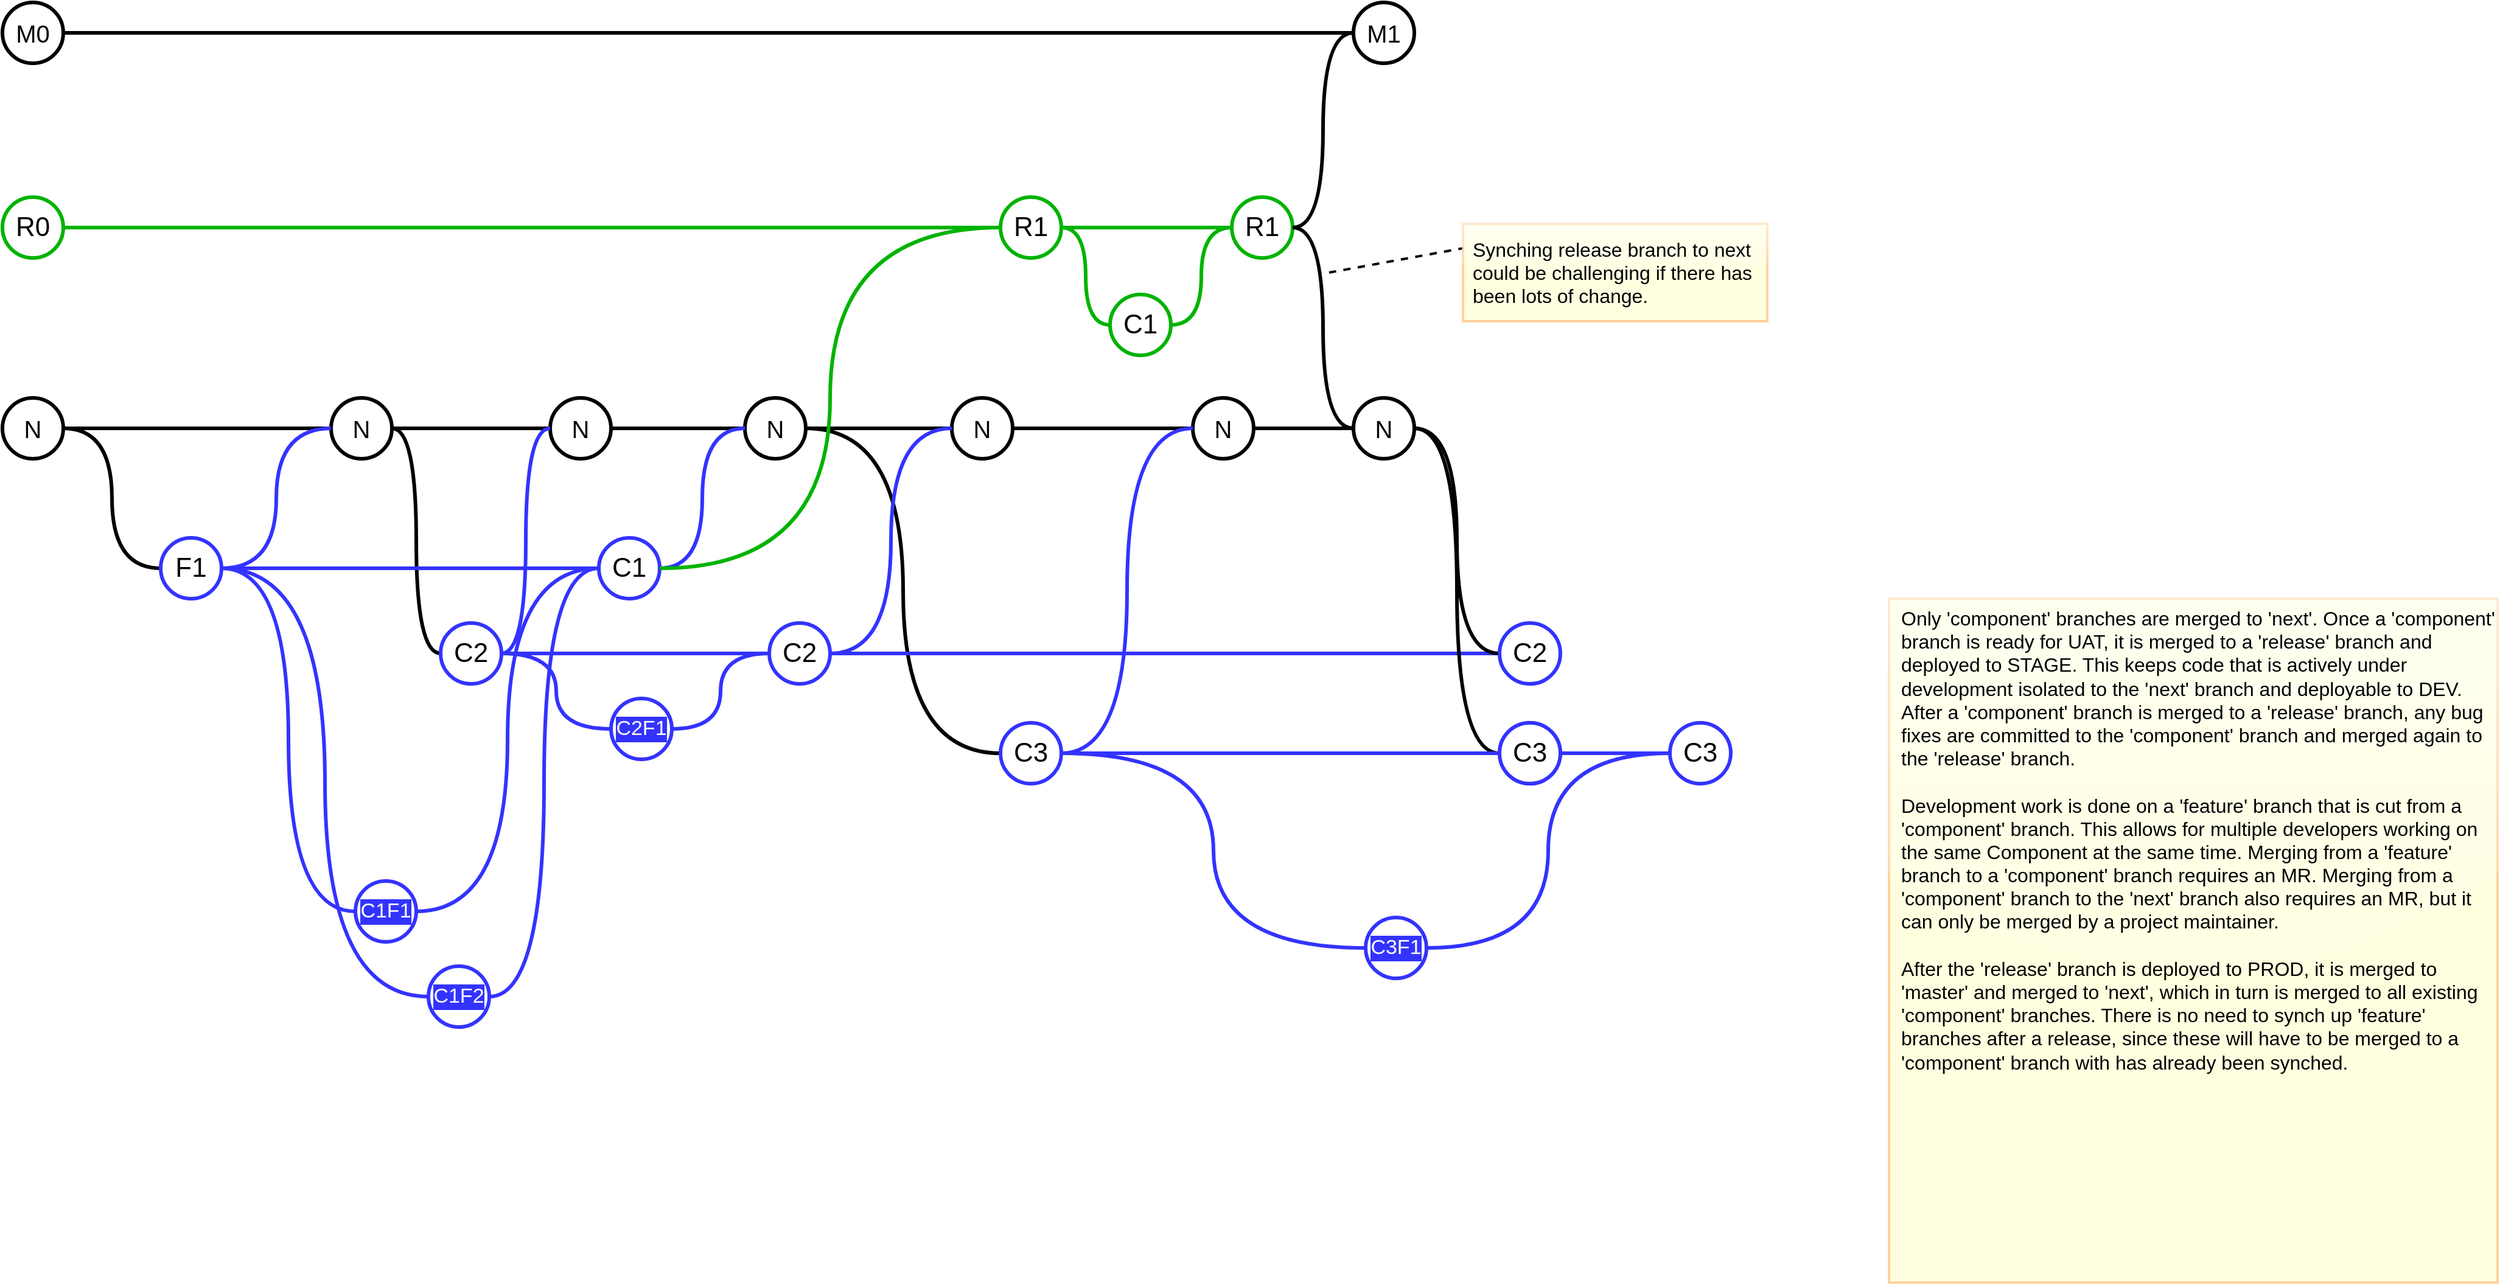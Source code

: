 <mxfile version="16.2.7" type="device" pages="2"><diagram id="9ElCD9hNNkPGH1HYoIcE" name="develop"><mxGraphModel dx="2001" dy="835" grid="1" gridSize="10" guides="1" tooltips="1" connect="1" arrows="1" fold="1" page="1" pageScale="1" pageWidth="2336" pageHeight="1654" math="0" shadow="0"><root><mxCell id="0"/><mxCell id="1" parent="0"/><mxCell id="XguwwJfJBLqkqyglORPN-55" style="edgeStyle=orthogonalEdgeStyle;curved=1;rounded=0;orthogonalLoop=1;jettySize=auto;html=1;entryX=0;entryY=0.5;entryDx=0;entryDy=0;fontSize=20;endArrow=none;endFill=0;strokeColor=#000000;strokeWidth=3;" parent="1" source="XguwwJfJBLqkqyglORPN-10" target="XguwwJfJBLqkqyglORPN-14" edge="1"><mxGeometry relative="1" as="geometry"/></mxCell><mxCell id="XguwwJfJBLqkqyglORPN-10" value="N" style="ellipse;whiteSpace=wrap;html=1;aspect=fixed;fontSize=20;strokeWidth=3;" parent="1" vertex="1"><mxGeometry x="140" y="843" width="50" height="50" as="geometry"/></mxCell><mxCell id="XguwwJfJBLqkqyglORPN-56" style="edgeStyle=orthogonalEdgeStyle;curved=1;rounded=0;orthogonalLoop=1;jettySize=auto;html=1;entryX=0;entryY=0.5;entryDx=0;entryDy=0;fontSize=20;endArrow=none;endFill=0;strokeColor=#000000;strokeWidth=3;" parent="1" source="XguwwJfJBLqkqyglORPN-11" target="XguwwJfJBLqkqyglORPN-22" edge="1"><mxGeometry relative="1" as="geometry"/></mxCell><mxCell id="XguwwJfJBLqkqyglORPN-58" style="edgeStyle=orthogonalEdgeStyle;curved=1;rounded=0;orthogonalLoop=1;jettySize=auto;html=1;entryX=0;entryY=0.5;entryDx=0;entryDy=0;fontSize=20;endArrow=none;endFill=0;strokeColor=#000000;strokeWidth=3;" parent="1" source="XguwwJfJBLqkqyglORPN-11" target="XguwwJfJBLqkqyglORPN-23" edge="1"><mxGeometry relative="1" as="geometry"/></mxCell><mxCell id="XguwwJfJBLqkqyglORPN-11" value="N" style="ellipse;whiteSpace=wrap;html=1;aspect=fixed;fontSize=20;strokeWidth=3;" parent="1" vertex="1"><mxGeometry x="410" y="843" width="50" height="50" as="geometry"/></mxCell><mxCell id="XguwwJfJBLqkqyglORPN-12" style="edgeStyle=orthogonalEdgeStyle;curved=1;rounded=0;orthogonalLoop=1;jettySize=auto;html=1;exitX=1;exitY=0.5;exitDx=0;exitDy=0;entryX=0;entryY=0.5;entryDx=0;entryDy=0;fontSize=38;endArrow=none;endFill=0;strokeWidth=3;" parent="1" source="XguwwJfJBLqkqyglORPN-10" target="XguwwJfJBLqkqyglORPN-11" edge="1"><mxGeometry x="140" y="518" as="geometry"/></mxCell><mxCell id="XguwwJfJBLqkqyglORPN-15" style="edgeStyle=orthogonalEdgeStyle;curved=1;rounded=0;orthogonalLoop=1;jettySize=auto;html=1;entryX=0;entryY=0.5;entryDx=0;entryDy=0;fontSize=24;endArrow=none;endFill=0;strokeWidth=3;strokeColor=#3333FF;" parent="1" source="XguwwJfJBLqkqyglORPN-14" target="XguwwJfJBLqkqyglORPN-11" edge="1"><mxGeometry x="140" y="518" as="geometry"/></mxCell><mxCell id="XguwwJfJBLqkqyglORPN-57" style="edgeStyle=orthogonalEdgeStyle;curved=1;rounded=0;orthogonalLoop=1;jettySize=auto;html=1;entryX=0;entryY=0.5;entryDx=0;entryDy=0;fontSize=20;endArrow=none;endFill=0;strokeColor=#3333FF;strokeWidth=3;" parent="1" source="XguwwJfJBLqkqyglORPN-14" target="XguwwJfJBLqkqyglORPN-26" edge="1"><mxGeometry relative="1" as="geometry"/></mxCell><mxCell id="XguwwJfJBLqkqyglORPN-85" style="edgeStyle=orthogonalEdgeStyle;curved=1;rounded=0;orthogonalLoop=1;jettySize=auto;html=1;entryX=0;entryY=0.5;entryDx=0;entryDy=0;fontFamily=Helvetica;fontSize=17;fontColor=#FFFFFF;endArrow=none;endFill=0;strokeColor=#3333FF;strokeWidth=3;" parent="1" source="XguwwJfJBLqkqyglORPN-14" target="XguwwJfJBLqkqyglORPN-83" edge="1"><mxGeometry relative="1" as="geometry"/></mxCell><mxCell id="XguwwJfJBLqkqyglORPN-86" style="edgeStyle=orthogonalEdgeStyle;curved=1;rounded=0;orthogonalLoop=1;jettySize=auto;html=1;entryX=0;entryY=0.5;entryDx=0;entryDy=0;fontFamily=Helvetica;fontSize=17;fontColor=#FFFFFF;endArrow=none;endFill=0;strokeColor=#3333FF;strokeWidth=3;" parent="1" source="XguwwJfJBLqkqyglORPN-14" target="XguwwJfJBLqkqyglORPN-82" edge="1"><mxGeometry relative="1" as="geometry"/></mxCell><mxCell id="XguwwJfJBLqkqyglORPN-14" value="F1" style="ellipse;whiteSpace=wrap;html=1;aspect=fixed;fontSize=22;strokeWidth=3;strokeColor=#3333FF;" parent="1" vertex="1"><mxGeometry x="270" y="958" width="50" height="50" as="geometry"/></mxCell><mxCell id="XguwwJfJBLqkqyglORPN-21" value="R0" style="ellipse;whiteSpace=wrap;html=1;aspect=fixed;fontSize=22;strokeWidth=3;strokeColor=#00B300;" parent="1" vertex="1"><mxGeometry x="140" y="678" width="50" height="50" as="geometry"/></mxCell><mxCell id="XguwwJfJBLqkqyglORPN-59" style="edgeStyle=orthogonalEdgeStyle;curved=1;rounded=0;orthogonalLoop=1;jettySize=auto;html=1;entryX=0;entryY=0.5;entryDx=0;entryDy=0;fontSize=20;endArrow=none;endFill=0;strokeColor=#3333FF;strokeWidth=3;" parent="1" source="XguwwJfJBLqkqyglORPN-22" target="XguwwJfJBLqkqyglORPN-51" edge="1"><mxGeometry relative="1" as="geometry"/></mxCell><mxCell id="XguwwJfJBLqkqyglORPN-95" style="edgeStyle=orthogonalEdgeStyle;curved=1;rounded=0;orthogonalLoop=1;jettySize=auto;html=1;entryX=0;entryY=0.5;entryDx=0;entryDy=0;fontFamily=Helvetica;fontSize=17;fontColor=#FFFFFF;endArrow=none;endFill=0;strokeColor=#3333FF;strokeWidth=3;" parent="1" source="XguwwJfJBLqkqyglORPN-22" target="XguwwJfJBLqkqyglORPN-94" edge="1"><mxGeometry relative="1" as="geometry"/></mxCell><mxCell id="XguwwJfJBLqkqyglORPN-22" value="C2" style="ellipse;whiteSpace=wrap;html=1;aspect=fixed;fontSize=22;strokeWidth=3;strokeColor=#3333FF;" parent="1" vertex="1"><mxGeometry x="500" y="1028" width="50" height="50" as="geometry"/></mxCell><mxCell id="XguwwJfJBLqkqyglORPN-23" value="N" style="ellipse;whiteSpace=wrap;html=1;aspect=fixed;fontSize=20;strokeWidth=3;" parent="1" vertex="1"><mxGeometry x="590" y="843" width="50" height="50" as="geometry"/></mxCell><mxCell id="XguwwJfJBLqkqyglORPN-24" style="edgeStyle=orthogonalEdgeStyle;curved=1;rounded=0;orthogonalLoop=1;jettySize=auto;html=1;fontSize=20;endArrow=none;endFill=0;strokeWidth=3;entryX=0;entryY=0.5;entryDx=0;entryDy=0;strokeColor=#3333FF;" parent="1" source="XguwwJfJBLqkqyglORPN-22" target="XguwwJfJBLqkqyglORPN-23" edge="1"><mxGeometry x="140" y="518" as="geometry"/></mxCell><mxCell id="XguwwJfJBLqkqyglORPN-26" value="C1" style="ellipse;whiteSpace=wrap;html=1;aspect=fixed;fontSize=22;strokeWidth=3;strokeColor=#3333FF;" parent="1" vertex="1"><mxGeometry x="630" y="958" width="50" height="50" as="geometry"/></mxCell><mxCell id="XguwwJfJBLqkqyglORPN-60" style="edgeStyle=orthogonalEdgeStyle;curved=1;rounded=0;orthogonalLoop=1;jettySize=auto;html=1;entryX=0;entryY=0.5;entryDx=0;entryDy=0;fontSize=20;endArrow=none;endFill=0;strokeColor=#000000;strokeWidth=3;" parent="1" source="XguwwJfJBLqkqyglORPN-27" target="XguwwJfJBLqkqyglORPN-49" edge="1"><mxGeometry relative="1" as="geometry"/></mxCell><mxCell id="XguwwJfJBLqkqyglORPN-66" style="edgeStyle=orthogonalEdgeStyle;curved=1;rounded=0;orthogonalLoop=1;jettySize=auto;html=1;entryX=0;entryY=0.5;entryDx=0;entryDy=0;fontSize=20;endArrow=none;endFill=0;strokeColor=#000000;strokeWidth=3;" parent="1" source="XguwwJfJBLqkqyglORPN-27" target="XguwwJfJBLqkqyglORPN-65" edge="1"><mxGeometry relative="1" as="geometry"/></mxCell><mxCell id="XguwwJfJBLqkqyglORPN-27" value="N" style="ellipse;whiteSpace=wrap;html=1;aspect=fixed;fontSize=20;strokeWidth=3;" parent="1" vertex="1"><mxGeometry x="750" y="843" width="50" height="50" as="geometry"/></mxCell><mxCell id="XguwwJfJBLqkqyglORPN-29" style="edgeStyle=orthogonalEdgeStyle;curved=1;rounded=0;orthogonalLoop=1;jettySize=auto;html=1;entryX=0;entryY=0.5;entryDx=0;entryDy=0;fontSize=20;endArrow=none;endFill=0;strokeWidth=3;" parent="1" source="XguwwJfJBLqkqyglORPN-23" target="XguwwJfJBLqkqyglORPN-27" edge="1"><mxGeometry x="140" y="518" as="geometry"/></mxCell><mxCell id="XguwwJfJBLqkqyglORPN-28" style="edgeStyle=orthogonalEdgeStyle;curved=1;rounded=0;orthogonalLoop=1;jettySize=auto;html=1;entryX=0;entryY=0.5;entryDx=0;entryDy=0;fontSize=20;endArrow=none;endFill=0;strokeWidth=3;strokeColor=#3333FF;" parent="1" source="XguwwJfJBLqkqyglORPN-26" target="XguwwJfJBLqkqyglORPN-27" edge="1"><mxGeometry x="140" y="518" as="geometry"/></mxCell><mxCell id="XguwwJfJBLqkqyglORPN-30" value="R1" style="ellipse;whiteSpace=wrap;html=1;aspect=fixed;fontSize=22;strokeWidth=3;strokeColor=#00B300;" parent="1" vertex="1"><mxGeometry x="960" y="678" width="50" height="50" as="geometry"/></mxCell><mxCell id="XguwwJfJBLqkqyglORPN-37" style="edgeStyle=orthogonalEdgeStyle;curved=1;rounded=0;orthogonalLoop=1;jettySize=auto;html=1;entryX=0;entryY=0.5;entryDx=0;entryDy=0;fontSize=22;endArrow=none;endFill=0;strokeColor=#00B300;strokeWidth=3;" parent="1" source="XguwwJfJBLqkqyglORPN-21" target="XguwwJfJBLqkqyglORPN-30" edge="1"><mxGeometry x="140" y="518" as="geometry"/></mxCell><mxCell id="XguwwJfJBLqkqyglORPN-32" style="edgeStyle=orthogonalEdgeStyle;curved=1;rounded=0;orthogonalLoop=1;jettySize=auto;html=1;entryX=0;entryY=0.5;entryDx=0;entryDy=0;fontSize=22;endArrow=none;endFill=0;strokeWidth=3;strokeColor=#00B300;" parent="1" source="XguwwJfJBLqkqyglORPN-26" target="XguwwJfJBLqkqyglORPN-30" edge="1"><mxGeometry x="140" y="518" as="geometry"/></mxCell><mxCell id="XguwwJfJBLqkqyglORPN-39" value="C1" style="ellipse;whiteSpace=wrap;html=1;aspect=fixed;fontSize=22;strokeWidth=3;strokeColor=#00B300;" parent="1" vertex="1"><mxGeometry x="1050" y="758" width="50" height="50" as="geometry"/></mxCell><mxCell id="XguwwJfJBLqkqyglORPN-43" style="edgeStyle=orthogonalEdgeStyle;curved=1;rounded=0;orthogonalLoop=1;jettySize=auto;html=1;entryX=0;entryY=0.5;entryDx=0;entryDy=0;fontSize=20;endArrow=none;endFill=0;strokeColor=#00B300;strokeWidth=3;" parent="1" source="XguwwJfJBLqkqyglORPN-30" target="XguwwJfJBLqkqyglORPN-39" edge="1"><mxGeometry x="140" y="518" as="geometry"/></mxCell><mxCell id="XguwwJfJBLqkqyglORPN-63" style="edgeStyle=orthogonalEdgeStyle;curved=1;rounded=0;orthogonalLoop=1;jettySize=auto;html=1;entryX=0;entryY=0.5;entryDx=0;entryDy=0;fontSize=20;endArrow=none;endFill=0;strokeColor=#000000;strokeWidth=3;" parent="1" source="XguwwJfJBLqkqyglORPN-40" target="XguwwJfJBLqkqyglORPN-61" edge="1"><mxGeometry relative="1" as="geometry"/></mxCell><mxCell id="XguwwJfJBLqkqyglORPN-40" value="R1" style="ellipse;whiteSpace=wrap;html=1;aspect=fixed;fontSize=22;strokeWidth=3;strokeColor=#00B300;" parent="1" vertex="1"><mxGeometry x="1150" y="678" width="50" height="50" as="geometry"/></mxCell><mxCell id="XguwwJfJBLqkqyglORPN-41" style="edgeStyle=orthogonalEdgeStyle;curved=1;rounded=0;orthogonalLoop=1;jettySize=auto;html=1;entryX=0;entryY=0.5;entryDx=0;entryDy=0;fontSize=20;endArrow=none;endFill=0;strokeColor=#00B300;strokeWidth=3;" parent="1" source="XguwwJfJBLqkqyglORPN-30" target="XguwwJfJBLqkqyglORPN-40" edge="1"><mxGeometry x="140" y="518" as="geometry"/></mxCell><mxCell id="XguwwJfJBLqkqyglORPN-42" style="edgeStyle=orthogonalEdgeStyle;curved=1;rounded=0;orthogonalLoop=1;jettySize=auto;html=1;fontSize=20;endArrow=none;endFill=0;strokeColor=#00B300;strokeWidth=3;entryX=0;entryY=0.5;entryDx=0;entryDy=0;" parent="1" source="XguwwJfJBLqkqyglORPN-39" target="XguwwJfJBLqkqyglORPN-40" edge="1"><mxGeometry x="140" y="518" as="geometry"><mxPoint x="1120" y="698" as="targetPoint"/></mxGeometry></mxCell><mxCell id="XguwwJfJBLqkqyglORPN-44" value="M1" style="ellipse;whiteSpace=wrap;html=1;aspect=fixed;fontSize=20;strokeWidth=3;" parent="1" vertex="1"><mxGeometry x="1250" y="518" width="50" height="50" as="geometry"/></mxCell><mxCell id="XguwwJfJBLqkqyglORPN-46" style="edgeStyle=orthogonalEdgeStyle;curved=1;rounded=0;orthogonalLoop=1;jettySize=auto;html=1;entryX=0;entryY=0.5;entryDx=0;entryDy=0;fontSize=20;endArrow=none;endFill=0;strokeColor=#000000;strokeWidth=3;" parent="1" source="XguwwJfJBLqkqyglORPN-40" target="XguwwJfJBLqkqyglORPN-44" edge="1"><mxGeometry x="140" y="518" as="geometry"/></mxCell><mxCell id="XguwwJfJBLqkqyglORPN-75" style="edgeStyle=orthogonalEdgeStyle;curved=1;rounded=0;orthogonalLoop=1;jettySize=auto;html=1;entryX=0;entryY=0.5;entryDx=0;entryDy=0;fontSize=20;endArrow=none;endFill=0;strokeColor=#000000;strokeWidth=3;" parent="1" source="XguwwJfJBLqkqyglORPN-45" target="XguwwJfJBLqkqyglORPN-44" edge="1"><mxGeometry relative="1" as="geometry"/></mxCell><mxCell id="XguwwJfJBLqkqyglORPN-45" value="M0" style="ellipse;whiteSpace=wrap;html=1;aspect=fixed;fontSize=20;strokeWidth=3;" parent="1" vertex="1"><mxGeometry x="140" y="518" width="50" height="50" as="geometry"/></mxCell><mxCell id="XguwwJfJBLqkqyglORPN-72" style="edgeStyle=orthogonalEdgeStyle;curved=1;rounded=0;orthogonalLoop=1;jettySize=auto;html=1;fontSize=20;endArrow=none;endFill=0;strokeColor=#000000;strokeWidth=3;" parent="1" source="XguwwJfJBLqkqyglORPN-49" target="XguwwJfJBLqkqyglORPN-64" edge="1"><mxGeometry relative="1" as="geometry"/></mxCell><mxCell id="XguwwJfJBLqkqyglORPN-49" value="N" style="ellipse;whiteSpace=wrap;html=1;aspect=fixed;fontSize=20;strokeWidth=3;" parent="1" vertex="1"><mxGeometry x="920" y="843" width="50" height="50" as="geometry"/></mxCell><mxCell id="XguwwJfJBLqkqyglORPN-54" style="edgeStyle=orthogonalEdgeStyle;curved=1;rounded=0;orthogonalLoop=1;jettySize=auto;html=1;entryX=0;entryY=0.5;entryDx=0;entryDy=0;fontSize=20;endArrow=none;endFill=0;strokeColor=#3333FF;strokeWidth=3;" parent="1" source="XguwwJfJBLqkqyglORPN-51" target="XguwwJfJBLqkqyglORPN-49" edge="1"><mxGeometry relative="1" as="geometry"/></mxCell><mxCell id="XguwwJfJBLqkqyglORPN-97" style="edgeStyle=orthogonalEdgeStyle;curved=1;rounded=0;orthogonalLoop=1;jettySize=auto;html=1;fontFamily=Helvetica;fontSize=17;fontColor=#FFFFFF;endArrow=none;endFill=0;strokeColor=#3333FF;strokeWidth=3;" parent="1" source="XguwwJfJBLqkqyglORPN-51" target="XguwwJfJBLqkqyglORPN-73" edge="1"><mxGeometry relative="1" as="geometry"/></mxCell><mxCell id="XguwwJfJBLqkqyglORPN-51" value="C2" style="ellipse;whiteSpace=wrap;html=1;aspect=fixed;fontSize=22;strokeWidth=3;strokeColor=#3333FF;" parent="1" vertex="1"><mxGeometry x="770" y="1028" width="50" height="50" as="geometry"/></mxCell><mxCell id="XguwwJfJBLqkqyglORPN-74" style="edgeStyle=orthogonalEdgeStyle;curved=1;rounded=0;orthogonalLoop=1;jettySize=auto;html=1;entryX=0;entryY=0.5;entryDx=0;entryDy=0;fontSize=20;endArrow=none;endFill=0;strokeColor=#000000;strokeWidth=3;" parent="1" source="XguwwJfJBLqkqyglORPN-61" target="XguwwJfJBLqkqyglORPN-73" edge="1"><mxGeometry relative="1" as="geometry"/></mxCell><mxCell id="XguwwJfJBLqkqyglORPN-93" style="edgeStyle=orthogonalEdgeStyle;curved=1;rounded=0;orthogonalLoop=1;jettySize=auto;html=1;entryX=0;entryY=0.5;entryDx=0;entryDy=0;fontFamily=Helvetica;fontSize=17;fontColor=#FFFFFF;endArrow=none;endFill=0;strokeColor=#000000;strokeWidth=3;" parent="1" source="XguwwJfJBLqkqyglORPN-61" target="XguwwJfJBLqkqyglORPN-92" edge="1"><mxGeometry relative="1" as="geometry"/></mxCell><mxCell id="XguwwJfJBLqkqyglORPN-61" value="N" style="ellipse;whiteSpace=wrap;html=1;aspect=fixed;fontSize=20;strokeWidth=3;" parent="1" vertex="1"><mxGeometry x="1250" y="843" width="50" height="50" as="geometry"/></mxCell><mxCell id="XguwwJfJBLqkqyglORPN-68" style="edgeStyle=orthogonalEdgeStyle;curved=1;rounded=0;orthogonalLoop=1;jettySize=auto;html=1;entryX=0;entryY=0.5;entryDx=0;entryDy=0;fontSize=20;endArrow=none;endFill=0;strokeColor=#000000;strokeWidth=3;" parent="1" source="XguwwJfJBLqkqyglORPN-64" target="XguwwJfJBLqkqyglORPN-61" edge="1"><mxGeometry relative="1" as="geometry"/></mxCell><mxCell id="XguwwJfJBLqkqyglORPN-64" value="N" style="ellipse;whiteSpace=wrap;html=1;aspect=fixed;fontSize=20;strokeWidth=3;" parent="1" vertex="1"><mxGeometry x="1118" y="843" width="50" height="50" as="geometry"/></mxCell><mxCell id="XguwwJfJBLqkqyglORPN-67" style="edgeStyle=orthogonalEdgeStyle;curved=1;rounded=0;orthogonalLoop=1;jettySize=auto;html=1;entryX=0;entryY=0.5;entryDx=0;entryDy=0;fontSize=20;endArrow=none;endFill=0;strokeColor=#3333FF;strokeWidth=3;" parent="1" source="XguwwJfJBLqkqyglORPN-65" target="XguwwJfJBLqkqyglORPN-64" edge="1"><mxGeometry relative="1" as="geometry"/></mxCell><mxCell id="XguwwJfJBLqkqyglORPN-98" style="edgeStyle=orthogonalEdgeStyle;curved=1;rounded=0;orthogonalLoop=1;jettySize=auto;html=1;entryX=0;entryY=0.5;entryDx=0;entryDy=0;fontFamily=Helvetica;fontSize=17;fontColor=#FFFFFF;endArrow=none;endFill=0;strokeColor=#3333FF;strokeWidth=3;" parent="1" source="XguwwJfJBLqkqyglORPN-65" target="XguwwJfJBLqkqyglORPN-92" edge="1"><mxGeometry relative="1" as="geometry"/></mxCell><mxCell id="XguwwJfJBLqkqyglORPN-100" style="edgeStyle=orthogonalEdgeStyle;curved=1;rounded=0;orthogonalLoop=1;jettySize=auto;html=1;entryX=0;entryY=0.5;entryDx=0;entryDy=0;fontFamily=Helvetica;fontSize=17;fontColor=#FFFFFF;endArrow=none;endFill=0;strokeColor=#3333FF;strokeWidth=3;" parent="1" source="XguwwJfJBLqkqyglORPN-65" target="XguwwJfJBLqkqyglORPN-99" edge="1"><mxGeometry relative="1" as="geometry"/></mxCell><mxCell id="XguwwJfJBLqkqyglORPN-65" value="C3" style="ellipse;whiteSpace=wrap;html=1;aspect=fixed;fontSize=22;strokeWidth=3;strokeColor=#3333FF;" parent="1" vertex="1"><mxGeometry x="960" y="1110" width="50" height="50" as="geometry"/></mxCell><mxCell id="XguwwJfJBLqkqyglORPN-73" value="C2" style="ellipse;whiteSpace=wrap;html=1;aspect=fixed;fontSize=22;strokeWidth=3;strokeColor=#3333FF;" parent="1" vertex="1"><mxGeometry x="1370" y="1028" width="50" height="50" as="geometry"/></mxCell><mxCell id="XguwwJfJBLqkqyglORPN-80" value="" style="endArrow=none;dashed=1;html=1;rounded=0;fontFamily=Helvetica;fontSize=16;strokeColor=#000000;strokeWidth=2;curved=1;" parent="1" edge="1"><mxGeometry width="50" height="50" relative="1" as="geometry"><mxPoint x="1230" y="740" as="sourcePoint"/><mxPoint x="1340" y="720" as="targetPoint"/></mxGeometry></mxCell><mxCell id="XguwwJfJBLqkqyglORPN-81" value="Synching release branch to next could be challenging if there has been lots of change." style="text;html=1;strokeColor=#FFB366;fillColor=#FFFFCC;align=left;verticalAlign=middle;whiteSpace=wrap;rounded=0;fontSize=16;perimeterSpacing=2;strokeWidth=2;opacity=60;shadow=0;glass=1;fontFamily=Helvetica;sketch=0;labelPosition=center;verticalLabelPosition=middle;textDirection=ltr;spacingLeft=8;spacingTop=0;spacing=0;spacingBottom=0;" parent="1" vertex="1"><mxGeometry x="1340" y="700" width="250" height="80" as="geometry"/></mxCell><mxCell id="XguwwJfJBLqkqyglORPN-90" style="edgeStyle=orthogonalEdgeStyle;curved=1;rounded=0;orthogonalLoop=1;jettySize=auto;html=1;fontFamily=Helvetica;fontSize=17;fontColor=#FFFFFF;endArrow=none;endFill=0;strokeColor=#3333FF;strokeWidth=3;entryX=0;entryY=0.5;entryDx=0;entryDy=0;" parent="1" source="XguwwJfJBLqkqyglORPN-82" target="XguwwJfJBLqkqyglORPN-26" edge="1"><mxGeometry relative="1" as="geometry"/></mxCell><mxCell id="XguwwJfJBLqkqyglORPN-82" value="C1F1" style="ellipse;whiteSpace=wrap;html=1;aspect=fixed;fontSize=17;strokeWidth=3;strokeColor=#3333FF;labelBackgroundColor=#3333FF;fontColor=#FFFFFF;" parent="1" vertex="1"><mxGeometry x="430" y="1240" width="50" height="50" as="geometry"/></mxCell><mxCell id="XguwwJfJBLqkqyglORPN-91" style="edgeStyle=orthogonalEdgeStyle;curved=1;rounded=0;orthogonalLoop=1;jettySize=auto;html=1;entryX=0;entryY=0.5;entryDx=0;entryDy=0;fontFamily=Helvetica;fontSize=17;fontColor=#FFFFFF;endArrow=none;endFill=0;strokeColor=#3333FF;strokeWidth=3;" parent="1" source="XguwwJfJBLqkqyglORPN-83" target="XguwwJfJBLqkqyglORPN-26" edge="1"><mxGeometry relative="1" as="geometry"/></mxCell><mxCell id="XguwwJfJBLqkqyglORPN-83" value="C1F2" style="ellipse;whiteSpace=wrap;html=1;aspect=fixed;fontSize=17;strokeWidth=3;strokeColor=#3333FF;labelBackgroundColor=#3333FF;fontColor=#FFFFFF;" parent="1" vertex="1"><mxGeometry x="490" y="1310" width="50" height="50" as="geometry"/></mxCell><mxCell id="XguwwJfJBLqkqyglORPN-104" style="edgeStyle=orthogonalEdgeStyle;curved=1;rounded=0;orthogonalLoop=1;jettySize=auto;html=1;entryX=0;entryY=0.5;entryDx=0;entryDy=0;fontFamily=Helvetica;fontSize=17;fontColor=#FFFFFF;endArrow=none;endFill=0;strokeColor=#3333FF;strokeWidth=3;" parent="1" source="XguwwJfJBLqkqyglORPN-92" target="XguwwJfJBLqkqyglORPN-102" edge="1"><mxGeometry relative="1" as="geometry"/></mxCell><mxCell id="XguwwJfJBLqkqyglORPN-92" value="C3" style="ellipse;whiteSpace=wrap;html=1;aspect=fixed;fontSize=22;strokeWidth=3;strokeColor=#3333FF;" parent="1" vertex="1"><mxGeometry x="1370" y="1110" width="50" height="50" as="geometry"/></mxCell><mxCell id="XguwwJfJBLqkqyglORPN-96" style="edgeStyle=orthogonalEdgeStyle;curved=1;rounded=0;orthogonalLoop=1;jettySize=auto;html=1;entryX=0;entryY=0.5;entryDx=0;entryDy=0;fontFamily=Helvetica;fontSize=17;fontColor=#FFFFFF;endArrow=none;endFill=0;strokeColor=#3333FF;strokeWidth=3;" parent="1" source="XguwwJfJBLqkqyglORPN-94" target="XguwwJfJBLqkqyglORPN-51" edge="1"><mxGeometry relative="1" as="geometry"/></mxCell><mxCell id="XguwwJfJBLqkqyglORPN-94" value="C2F1" style="ellipse;whiteSpace=wrap;html=1;aspect=fixed;fontSize=17;strokeWidth=3;strokeColor=#3333FF;labelBackgroundColor=#3333FF;fontColor=#FFFFFF;" parent="1" vertex="1"><mxGeometry x="640" y="1090" width="50" height="50" as="geometry"/></mxCell><mxCell id="XguwwJfJBLqkqyglORPN-105" style="edgeStyle=orthogonalEdgeStyle;curved=1;rounded=0;orthogonalLoop=1;jettySize=auto;html=1;entryX=0;entryY=0.5;entryDx=0;entryDy=0;fontFamily=Helvetica;fontSize=17;fontColor=#FFFFFF;endArrow=none;endFill=0;strokeColor=#3333FF;strokeWidth=3;" parent="1" source="XguwwJfJBLqkqyglORPN-99" target="XguwwJfJBLqkqyglORPN-102" edge="1"><mxGeometry relative="1" as="geometry"/></mxCell><mxCell id="XguwwJfJBLqkqyglORPN-99" value="C3F1" style="ellipse;whiteSpace=wrap;html=1;aspect=fixed;fontSize=17;strokeWidth=3;strokeColor=#3333FF;labelBackgroundColor=#3333FF;fontColor=#FFFFFF;" parent="1" vertex="1"><mxGeometry x="1260" y="1270" width="50" height="50" as="geometry"/></mxCell><mxCell id="XguwwJfJBLqkqyglORPN-102" value="C3" style="ellipse;whiteSpace=wrap;html=1;aspect=fixed;fontSize=22;strokeWidth=3;strokeColor=#3333FF;" parent="1" vertex="1"><mxGeometry x="1510" y="1110" width="50" height="50" as="geometry"/></mxCell><mxCell id="XguwwJfJBLqkqyglORPN-106" value="C3" style="ellipse;whiteSpace=wrap;html=1;aspect=fixed;fontSize=22;strokeWidth=3;strokeColor=#3333FF;" parent="1" vertex="1"><mxGeometry x="1370" y="1110" width="50" height="50" as="geometry"/></mxCell><mxCell id="XguwwJfJBLqkqyglORPN-107" value="Only 'component' branches are merged to 'next'. Once a 'component' branch is ready for UAT, it is merged to a 'release' branch and deployed to STAGE. This keeps code that is actively under development isolated to the 'next' branch and deployable to DEV. After a 'component' branch is merged to a 'release' branch, any bug fixes are committed to the 'component' branch and merged again to the 'release' branch.&amp;nbsp;&lt;br&gt;&lt;br&gt;Development work is done on a 'feature' branch that is cut from a 'component' branch. This allows for multiple developers working on the same Component at the same time. Merging from a 'feature' branch to a 'component' branch requires an MR. Merging from a 'component' branch to the 'next' branch also requires an MR, but it can only be merged by a project maintainer.&lt;br&gt;&lt;br&gt;After the 'release' branch is deployed to PROD, it is merged to 'master' and merged to 'next', which in turn is merged to all existing 'component' branches. There is no need to synch up 'feature' branches after a release, since these will have to be merged to a 'component' branch with has already been synched." style="text;html=1;strokeColor=#FFB366;fillColor=#FFFFCC;align=left;verticalAlign=top;whiteSpace=wrap;rounded=0;fontSize=16;perimeterSpacing=2;strokeWidth=2;opacity=60;shadow=0;glass=1;fontFamily=Helvetica;sketch=0;spacingLeft=8;labelPosition=center;verticalLabelPosition=middle;" parent="1" vertex="1"><mxGeometry x="1690" y="1008" width="500" height="562" as="geometry"/></mxCell></root></mxGraphModel></diagram><diagram name="release" id="SDYwkOnSaY7hF5fSzO1D"><mxGraphModel dx="2386" dy="1334" grid="1" gridSize="10" guides="1" tooltips="1" connect="1" arrows="1" fold="1" page="1" pageScale="1" pageWidth="2336" pageHeight="1654" math="0" shadow="0"><root><mxCell id="_iJ6i44_C3ucZC2toOJO-0"/><mxCell id="_iJ6i44_C3ucZC2toOJO-1" parent="_iJ6i44_C3ucZC2toOJO-0"/><mxCell id="_iJ6i44_C3ucZC2toOJO-3" value="N" style="ellipse;whiteSpace=wrap;html=1;aspect=fixed;fontSize=20;strokeWidth=3;" parent="_iJ6i44_C3ucZC2toOJO-1" vertex="1"><mxGeometry x="60" y="843" width="50" height="50" as="geometry"/></mxCell><mxCell id="_iJ6i44_C3ucZC2toOJO-5" style="edgeStyle=orthogonalEdgeStyle;curved=1;rounded=0;orthogonalLoop=1;jettySize=auto;html=1;entryX=0;entryY=0.5;entryDx=0;entryDy=0;fontSize=20;endArrow=none;endFill=0;strokeColor=#000000;strokeWidth=3;" parent="_iJ6i44_C3ucZC2toOJO-1" source="_iJ6i44_C3ucZC2toOJO-6" target="_iJ6i44_C3ucZC2toOJO-17" edge="1"><mxGeometry relative="1" as="geometry"/></mxCell><mxCell id="_iJ6i44_C3ucZC2toOJO-6" value="N" style="ellipse;whiteSpace=wrap;html=1;aspect=fixed;fontSize=20;strokeWidth=3;" parent="_iJ6i44_C3ucZC2toOJO-1" vertex="1"><mxGeometry x="410" y="843" width="50" height="50" as="geometry"/></mxCell><mxCell id="_iJ6i44_C3ucZC2toOJO-7" style="edgeStyle=orthogonalEdgeStyle;curved=1;rounded=0;orthogonalLoop=1;jettySize=auto;html=1;exitX=1;exitY=0.5;exitDx=0;exitDy=0;entryX=0;entryY=0.5;entryDx=0;entryDy=0;fontSize=38;endArrow=none;endFill=0;strokeWidth=3;" parent="_iJ6i44_C3ucZC2toOJO-1" source="_iJ6i44_C3ucZC2toOJO-3" target="_iJ6i44_C3ucZC2toOJO-6" edge="1"><mxGeometry x="140" y="518" as="geometry"/></mxCell><mxCell id="_iJ6i44_C3ucZC2toOJO-8" style="edgeStyle=orthogonalEdgeStyle;curved=1;rounded=0;orthogonalLoop=1;jettySize=auto;html=1;entryX=0;entryY=0.5;entryDx=0;entryDy=0;fontSize=24;endArrow=none;endFill=0;strokeWidth=3;strokeColor=#3333FF;" parent="_iJ6i44_C3ucZC2toOJO-1" source="_iJ6i44_C3ucZC2toOJO-12" target="_iJ6i44_C3ucZC2toOJO-6" edge="1"><mxGeometry x="140" y="518" as="geometry"/></mxCell><mxCell id="_iJ6i44_C3ucZC2toOJO-9" style="edgeStyle=orthogonalEdgeStyle;curved=1;rounded=0;orthogonalLoop=1;jettySize=auto;html=1;entryX=0;entryY=0.5;entryDx=0;entryDy=0;fontSize=20;endArrow=none;endFill=0;strokeColor=#3333FF;strokeWidth=3;" parent="_iJ6i44_C3ucZC2toOJO-1" source="_iJ6i44_C3ucZC2toOJO-12" target="_iJ6i44_C3ucZC2toOJO-19" edge="1"><mxGeometry relative="1" as="geometry"/></mxCell><mxCell id="_iJ6i44_C3ucZC2toOJO-10" style="edgeStyle=orthogonalEdgeStyle;curved=1;rounded=0;orthogonalLoop=1;jettySize=auto;html=1;entryX=0;entryY=0.5;entryDx=0;entryDy=0;fontFamily=Helvetica;fontSize=17;fontColor=#FFFFFF;endArrow=none;endFill=0;strokeColor=#3333FF;strokeWidth=3;" parent="_iJ6i44_C3ucZC2toOJO-1" source="_iJ6i44_C3ucZC2toOJO-12" target="_iJ6i44_C3ucZC2toOJO-58" edge="1"><mxGeometry relative="1" as="geometry"/></mxCell><mxCell id="_iJ6i44_C3ucZC2toOJO-11" style="edgeStyle=orthogonalEdgeStyle;curved=1;rounded=0;orthogonalLoop=1;jettySize=auto;html=1;entryX=0;entryY=0.5;entryDx=0;entryDy=0;fontFamily=Helvetica;fontSize=17;fontColor=#FFFFFF;endArrow=none;endFill=0;strokeColor=#3333FF;strokeWidth=3;" parent="_iJ6i44_C3ucZC2toOJO-1" source="_iJ6i44_C3ucZC2toOJO-12" target="_iJ6i44_C3ucZC2toOJO-56" edge="1"><mxGeometry relative="1" as="geometry"/></mxCell><mxCell id="_iJ6i44_C3ucZC2toOJO-12" value="F1" style="ellipse;whiteSpace=wrap;html=1;aspect=fixed;fontSize=22;strokeWidth=3;strokeColor=#3333FF;" parent="_iJ6i44_C3ucZC2toOJO-1" vertex="1"><mxGeometry x="270" y="958" width="50" height="50" as="geometry"/></mxCell><mxCell id="_iJ6i44_C3ucZC2toOJO-14" style="edgeStyle=orthogonalEdgeStyle;curved=1;rounded=0;orthogonalLoop=1;jettySize=auto;html=1;entryX=0;entryY=0.5;entryDx=0;entryDy=0;fontSize=20;endArrow=none;endFill=0;strokeColor=#3333FF;strokeWidth=3;" parent="_iJ6i44_C3ucZC2toOJO-1" source="_iJ6i44_C3ucZC2toOJO-16" target="_iJ6i44_C3ucZC2toOJO-42" edge="1"><mxGeometry relative="1" as="geometry"/></mxCell><mxCell id="_iJ6i44_C3ucZC2toOJO-16" value="F2" style="ellipse;whiteSpace=wrap;html=1;aspect=fixed;fontSize=22;strokeWidth=3;strokeColor=#3333FF;" parent="_iJ6i44_C3ucZC2toOJO-1" vertex="1"><mxGeometry x="520" y="1028" width="50" height="50" as="geometry"/></mxCell><mxCell id="_iJ6i44_C3ucZC2toOJO-17" value="N" style="ellipse;whiteSpace=wrap;html=1;aspect=fixed;fontSize=20;strokeWidth=3;" parent="_iJ6i44_C3ucZC2toOJO-1" vertex="1"><mxGeometry x="610" y="843" width="50" height="50" as="geometry"/></mxCell><mxCell id="_iJ6i44_C3ucZC2toOJO-18" style="edgeStyle=orthogonalEdgeStyle;curved=1;rounded=0;orthogonalLoop=1;jettySize=auto;html=1;fontSize=20;endArrow=none;endFill=0;strokeWidth=3;entryX=0;entryY=0.5;entryDx=0;entryDy=0;strokeColor=#3333FF;" parent="_iJ6i44_C3ucZC2toOJO-1" source="_iJ6i44_C3ucZC2toOJO-16" target="_iJ6i44_C3ucZC2toOJO-17" edge="1"><mxGeometry x="140" y="518" as="geometry"/></mxCell><mxCell id="_iJ6i44_C3ucZC2toOJO-19" value="F1" style="ellipse;whiteSpace=wrap;html=1;aspect=fixed;fontSize=22;strokeWidth=3;strokeColor=#3333FF;" parent="_iJ6i44_C3ucZC2toOJO-1" vertex="1"><mxGeometry x="660" y="958" width="50" height="50" as="geometry"/></mxCell><mxCell id="_iJ6i44_C3ucZC2toOJO-20" style="edgeStyle=orthogonalEdgeStyle;curved=1;rounded=0;orthogonalLoop=1;jettySize=auto;html=1;entryX=0;entryY=0.5;entryDx=0;entryDy=0;fontSize=20;endArrow=none;endFill=0;strokeColor=#000000;strokeWidth=3;" parent="_iJ6i44_C3ucZC2toOJO-1" source="_iJ6i44_C3ucZC2toOJO-22" target="_iJ6i44_C3ucZC2toOJO-39" edge="1"><mxGeometry relative="1" as="geometry"/></mxCell><mxCell id="_iJ6i44_C3ucZC2toOJO-22" value="N" style="ellipse;whiteSpace=wrap;html=1;aspect=fixed;fontSize=20;strokeWidth=3;" parent="_iJ6i44_C3ucZC2toOJO-1" vertex="1"><mxGeometry x="750" y="843" width="50" height="50" as="geometry"/></mxCell><mxCell id="_iJ6i44_C3ucZC2toOJO-23" style="edgeStyle=orthogonalEdgeStyle;curved=1;rounded=0;orthogonalLoop=1;jettySize=auto;html=1;entryX=0;entryY=0.5;entryDx=0;entryDy=0;fontSize=20;endArrow=none;endFill=0;strokeWidth=3;" parent="_iJ6i44_C3ucZC2toOJO-1" source="_iJ6i44_C3ucZC2toOJO-17" target="_iJ6i44_C3ucZC2toOJO-22" edge="1"><mxGeometry x="140" y="518" as="geometry"/></mxCell><mxCell id="_iJ6i44_C3ucZC2toOJO-24" style="edgeStyle=orthogonalEdgeStyle;curved=1;rounded=0;orthogonalLoop=1;jettySize=auto;html=1;entryX=0;entryY=0.5;entryDx=0;entryDy=0;fontSize=20;endArrow=none;endFill=0;strokeWidth=3;strokeColor=#3333FF;" parent="_iJ6i44_C3ucZC2toOJO-1" source="_iJ6i44_C3ucZC2toOJO-19" target="_iJ6i44_C3ucZC2toOJO-22" edge="1"><mxGeometry x="140" y="518" as="geometry"/></mxCell><mxCell id="_iJ6i44_C3ucZC2toOJO-25" value="R2" style="ellipse;whiteSpace=wrap;html=1;aspect=fixed;fontSize=22;strokeWidth=3;strokeColor=#00B300;" parent="_iJ6i44_C3ucZC2toOJO-1" vertex="1"><mxGeometry x="960" y="678" width="50" height="50" as="geometry"/></mxCell><mxCell id="_iJ6i44_C3ucZC2toOJO-27" style="edgeStyle=orthogonalEdgeStyle;curved=1;rounded=0;orthogonalLoop=1;jettySize=auto;html=1;entryX=0;entryY=0.5;entryDx=0;entryDy=0;fontSize=22;endArrow=none;endFill=0;strokeWidth=3;strokeColor=#00B300;" parent="_iJ6i44_C3ucZC2toOJO-1" source="_iJ6i44_C3ucZC2toOJO-19" target="_iJ6i44_C3ucZC2toOJO-25" edge="1"><mxGeometry x="140" y="518" as="geometry"/></mxCell><mxCell id="_iJ6i44_C3ucZC2toOJO-28" value="F1" style="ellipse;whiteSpace=wrap;html=1;aspect=fixed;fontSize=22;strokeWidth=3;strokeColor=#00B300;" parent="_iJ6i44_C3ucZC2toOJO-1" vertex="1"><mxGeometry x="1050" y="758" width="50" height="50" as="geometry"/></mxCell><mxCell id="_iJ6i44_C3ucZC2toOJO-29" style="edgeStyle=orthogonalEdgeStyle;curved=1;rounded=0;orthogonalLoop=1;jettySize=auto;html=1;entryX=0;entryY=0.5;entryDx=0;entryDy=0;fontSize=20;endArrow=none;endFill=0;strokeColor=#00B300;strokeWidth=3;" parent="_iJ6i44_C3ucZC2toOJO-1" source="_iJ6i44_C3ucZC2toOJO-25" target="_iJ6i44_C3ucZC2toOJO-28" edge="1"><mxGeometry x="140" y="518" as="geometry"/></mxCell><mxCell id="_iJ6i44_C3ucZC2toOJO-31" value="R2" style="ellipse;whiteSpace=wrap;html=1;aspect=fixed;fontSize=22;strokeWidth=3;strokeColor=#00B300;" parent="_iJ6i44_C3ucZC2toOJO-1" vertex="1"><mxGeometry x="1150" y="678" width="50" height="50" as="geometry"/></mxCell><mxCell id="_iJ6i44_C3ucZC2toOJO-32" style="edgeStyle=orthogonalEdgeStyle;curved=1;rounded=0;orthogonalLoop=1;jettySize=auto;html=1;entryX=0;entryY=0.5;entryDx=0;entryDy=0;fontSize=20;endArrow=none;endFill=0;strokeColor=#00B300;strokeWidth=3;" parent="_iJ6i44_C3ucZC2toOJO-1" source="_iJ6i44_C3ucZC2toOJO-25" target="_iJ6i44_C3ucZC2toOJO-31" edge="1"><mxGeometry x="140" y="518" as="geometry"/></mxCell><mxCell id="_iJ6i44_C3ucZC2toOJO-33" style="edgeStyle=orthogonalEdgeStyle;curved=1;rounded=0;orthogonalLoop=1;jettySize=auto;html=1;fontSize=20;endArrow=none;endFill=0;strokeColor=#00B300;strokeWidth=3;entryX=0;entryY=0.5;entryDx=0;entryDy=0;" parent="_iJ6i44_C3ucZC2toOJO-1" source="_iJ6i44_C3ucZC2toOJO-28" target="_iJ6i44_C3ucZC2toOJO-31" edge="1"><mxGeometry x="140" y="518" as="geometry"><mxPoint x="1120" y="698" as="targetPoint"/></mxGeometry></mxCell><mxCell id="e6lGBRluWbpVPNSCwL4w-2" style="edgeStyle=orthogonalEdgeStyle;curved=1;rounded=0;orthogonalLoop=1;jettySize=auto;html=1;entryX=0;entryY=0.5;entryDx=0;entryDy=0;endArrow=none;endFill=0;strokeWidth=3;" edge="1" parent="_iJ6i44_C3ucZC2toOJO-1" source="_iJ6i44_C3ucZC2toOJO-34" target="_iJ6i44_C3ucZC2toOJO-45"><mxGeometry relative="1" as="geometry"/></mxCell><mxCell id="_iJ6i44_C3ucZC2toOJO-34" value="M" style="ellipse;whiteSpace=wrap;html=1;aspect=fixed;fontSize=20;strokeWidth=3;" parent="_iJ6i44_C3ucZC2toOJO-1" vertex="1"><mxGeometry x="1260" y="518" width="50" height="50" as="geometry"/></mxCell><mxCell id="_iJ6i44_C3ucZC2toOJO-35" style="edgeStyle=orthogonalEdgeStyle;curved=1;rounded=0;orthogonalLoop=1;jettySize=auto;html=1;entryX=0;entryY=0.5;entryDx=0;entryDy=0;fontSize=20;endArrow=none;endFill=0;strokeColor=#4D9900;strokeWidth=3;" parent="_iJ6i44_C3ucZC2toOJO-1" source="_iJ6i44_C3ucZC2toOJO-31" target="_iJ6i44_C3ucZC2toOJO-34" edge="1"><mxGeometry x="140" y="518" as="geometry"/></mxCell><mxCell id="_iJ6i44_C3ucZC2toOJO-36" style="edgeStyle=orthogonalEdgeStyle;curved=1;rounded=0;orthogonalLoop=1;jettySize=auto;html=1;entryX=0;entryY=0.5;entryDx=0;entryDy=0;fontSize=20;endArrow=none;endFill=0;strokeColor=#000000;strokeWidth=3;" parent="_iJ6i44_C3ucZC2toOJO-1" source="_iJ6i44_C3ucZC2toOJO-37" target="_iJ6i44_C3ucZC2toOJO-34" edge="1"><mxGeometry relative="1" as="geometry"/></mxCell><mxCell id="-XLFNbenea3RnE9qj9W5-0" style="edgeStyle=orthogonalEdgeStyle;orthogonalLoop=1;jettySize=auto;html=1;entryX=0;entryY=0.5;entryDx=0;entryDy=0;curved=1;strokeWidth=3;endArrow=none;endFill=0;" parent="_iJ6i44_C3ucZC2toOJO-1" source="_iJ6i44_C3ucZC2toOJO-37" target="_iJ6i44_C3ucZC2toOJO-12" edge="1"><mxGeometry relative="1" as="geometry"><mxPoint x="140" y="703" as="targetPoint"/></mxGeometry></mxCell><mxCell id="e6lGBRluWbpVPNSCwL4w-0" style="edgeStyle=orthogonalEdgeStyle;rounded=0;orthogonalLoop=1;jettySize=auto;html=1;entryX=0;entryY=0.5;entryDx=0;entryDy=0;curved=1;strokeWidth=3;endArrow=none;endFill=0;" edge="1" parent="_iJ6i44_C3ucZC2toOJO-1" source="_iJ6i44_C3ucZC2toOJO-37" target="_iJ6i44_C3ucZC2toOJO-25"><mxGeometry relative="1" as="geometry"><Array as="points"><mxPoint x="220" y="543"/><mxPoint x="220" y="703"/></Array></mxGeometry></mxCell><mxCell id="_iJ6i44_C3ucZC2toOJO-37" value="M" style="ellipse;whiteSpace=wrap;html=1;aspect=fixed;fontSize=20;strokeWidth=3;" parent="_iJ6i44_C3ucZC2toOJO-1" vertex="1"><mxGeometry x="50" y="518" width="50" height="50" as="geometry"/></mxCell><mxCell id="_iJ6i44_C3ucZC2toOJO-38" style="edgeStyle=orthogonalEdgeStyle;curved=1;rounded=0;orthogonalLoop=1;jettySize=auto;html=1;fontSize=20;endArrow=none;endFill=0;strokeColor=#000000;strokeWidth=3;" parent="_iJ6i44_C3ucZC2toOJO-1" source="_iJ6i44_C3ucZC2toOJO-39" target="_iJ6i44_C3ucZC2toOJO-47" edge="1"><mxGeometry relative="1" as="geometry"/></mxCell><mxCell id="_iJ6i44_C3ucZC2toOJO-39" value="N" style="ellipse;whiteSpace=wrap;html=1;aspect=fixed;fontSize=20;strokeWidth=3;" parent="_iJ6i44_C3ucZC2toOJO-1" vertex="1"><mxGeometry x="920" y="843" width="50" height="50" as="geometry"/></mxCell><mxCell id="_iJ6i44_C3ucZC2toOJO-40" style="edgeStyle=orthogonalEdgeStyle;curved=1;rounded=0;orthogonalLoop=1;jettySize=auto;html=1;entryX=0;entryY=0.5;entryDx=0;entryDy=0;fontSize=20;endArrow=none;endFill=0;strokeColor=#3333FF;strokeWidth=3;" parent="_iJ6i44_C3ucZC2toOJO-1" source="_iJ6i44_C3ucZC2toOJO-42" target="_iJ6i44_C3ucZC2toOJO-39" edge="1"><mxGeometry relative="1" as="geometry"/></mxCell><mxCell id="_iJ6i44_C3ucZC2toOJO-41" style="edgeStyle=orthogonalEdgeStyle;curved=1;rounded=0;orthogonalLoop=1;jettySize=auto;html=1;fontFamily=Helvetica;fontSize=17;fontColor=#FFFFFF;endArrow=none;endFill=0;strokeColor=#3333FF;strokeWidth=3;" parent="_iJ6i44_C3ucZC2toOJO-1" source="_iJ6i44_C3ucZC2toOJO-42" target="_iJ6i44_C3ucZC2toOJO-52" edge="1"><mxGeometry relative="1" as="geometry"/></mxCell><mxCell id="_iJ6i44_C3ucZC2toOJO-42" value="F2" style="ellipse;whiteSpace=wrap;html=1;aspect=fixed;fontSize=22;strokeWidth=3;strokeColor=#3333FF;" parent="_iJ6i44_C3ucZC2toOJO-1" vertex="1"><mxGeometry x="770" y="1028" width="50" height="50" as="geometry"/></mxCell><mxCell id="_iJ6i44_C3ucZC2toOJO-45" value="N" style="ellipse;whiteSpace=wrap;html=1;aspect=fixed;fontSize=20;strokeWidth=3;" parent="_iJ6i44_C3ucZC2toOJO-1" vertex="1"><mxGeometry x="1490" y="843" width="50" height="50" as="geometry"/></mxCell><mxCell id="_iJ6i44_C3ucZC2toOJO-46" style="edgeStyle=orthogonalEdgeStyle;curved=1;rounded=0;orthogonalLoop=1;jettySize=auto;html=1;fontSize=20;endArrow=none;endFill=0;strokeColor=#000000;strokeWidth=3;entryX=0;entryY=0.5;entryDx=0;entryDy=0;" parent="_iJ6i44_C3ucZC2toOJO-1" source="_iJ6i44_C3ucZC2toOJO-47" target="_iJ6i44_C3ucZC2toOJO-45" edge="1"><mxGeometry relative="1" as="geometry"><mxPoint x="1460" y="910" as="targetPoint"/></mxGeometry></mxCell><mxCell id="_iJ6i44_C3ucZC2toOJO-47" value="N" style="ellipse;whiteSpace=wrap;html=1;aspect=fixed;fontSize=20;strokeWidth=3;" parent="_iJ6i44_C3ucZC2toOJO-1" vertex="1"><mxGeometry x="1118" y="843" width="50" height="50" as="geometry"/></mxCell><mxCell id="_iJ6i44_C3ucZC2toOJO-48" style="edgeStyle=orthogonalEdgeStyle;curved=1;rounded=0;orthogonalLoop=1;jettySize=auto;html=1;entryX=0;entryY=0.5;entryDx=0;entryDy=0;fontSize=20;endArrow=none;endFill=0;strokeColor=#3333FF;strokeWidth=3;" parent="_iJ6i44_C3ucZC2toOJO-1" source="_iJ6i44_C3ucZC2toOJO-51" target="_iJ6i44_C3ucZC2toOJO-47" edge="1"><mxGeometry relative="1" as="geometry"/></mxCell><mxCell id="_iJ6i44_C3ucZC2toOJO-49" style="edgeStyle=orthogonalEdgeStyle;curved=1;rounded=0;orthogonalLoop=1;jettySize=auto;html=1;entryX=0;entryY=0.5;entryDx=0;entryDy=0;fontFamily=Helvetica;fontSize=17;fontColor=#FFFFFF;endArrow=none;endFill=0;strokeColor=#3333FF;strokeWidth=3;" parent="_iJ6i44_C3ucZC2toOJO-1" source="_iJ6i44_C3ucZC2toOJO-51" target="_iJ6i44_C3ucZC2toOJO-60" edge="1"><mxGeometry relative="1" as="geometry"/></mxCell><mxCell id="_iJ6i44_C3ucZC2toOJO-51" value="F3" style="ellipse;whiteSpace=wrap;html=1;aspect=fixed;fontSize=22;strokeWidth=3;strokeColor=#3333FF;" parent="_iJ6i44_C3ucZC2toOJO-1" vertex="1"><mxGeometry x="960" y="1110" width="50" height="50" as="geometry"/></mxCell><mxCell id="_iJ6i44_C3ucZC2toOJO-52" value="F2" style="ellipse;whiteSpace=wrap;html=1;aspect=fixed;fontSize=22;strokeWidth=3;strokeColor=#3333FF;" parent="_iJ6i44_C3ucZC2toOJO-1" vertex="1"><mxGeometry x="1370" y="1028" width="50" height="50" as="geometry"/></mxCell><mxCell id="_iJ6i44_C3ucZC2toOJO-55" style="edgeStyle=orthogonalEdgeStyle;curved=1;rounded=0;orthogonalLoop=1;jettySize=auto;html=1;fontFamily=Helvetica;fontSize=17;fontColor=#FFFFFF;endArrow=none;endFill=0;strokeColor=#3333FF;strokeWidth=3;entryX=0;entryY=0.5;entryDx=0;entryDy=0;" parent="_iJ6i44_C3ucZC2toOJO-1" source="_iJ6i44_C3ucZC2toOJO-56" target="_iJ6i44_C3ucZC2toOJO-19" edge="1"><mxGeometry relative="1" as="geometry"/></mxCell><mxCell id="_iJ6i44_C3ucZC2toOJO-56" value="F1-a" style="ellipse;whiteSpace=wrap;html=1;aspect=fixed;fontSize=17;strokeWidth=3;strokeColor=#3333FF;labelBackgroundColor=#3333FF;fontColor=#FFFFFF;" parent="_iJ6i44_C3ucZC2toOJO-1" vertex="1"><mxGeometry x="470" y="1170" width="50" height="50" as="geometry"/></mxCell><mxCell id="_iJ6i44_C3ucZC2toOJO-57" style="edgeStyle=orthogonalEdgeStyle;curved=1;rounded=0;orthogonalLoop=1;jettySize=auto;html=1;entryX=0;entryY=0.5;entryDx=0;entryDy=0;fontFamily=Helvetica;fontSize=17;fontColor=#FFFFFF;endArrow=none;endFill=0;strokeColor=#3333FF;strokeWidth=3;" parent="_iJ6i44_C3ucZC2toOJO-1" source="_iJ6i44_C3ucZC2toOJO-58" target="_iJ6i44_C3ucZC2toOJO-19" edge="1"><mxGeometry relative="1" as="geometry"/></mxCell><mxCell id="_iJ6i44_C3ucZC2toOJO-58" value="F1-b" style="ellipse;whiteSpace=wrap;html=1;aspect=fixed;fontSize=17;strokeWidth=3;strokeColor=#3333FF;labelBackgroundColor=#3333FF;fontColor=#FFFFFF;" parent="_iJ6i44_C3ucZC2toOJO-1" vertex="1"><mxGeometry x="520" y="1250" width="50" height="50" as="geometry"/></mxCell><mxCell id="_iJ6i44_C3ucZC2toOJO-59" style="edgeStyle=orthogonalEdgeStyle;curved=1;rounded=0;orthogonalLoop=1;jettySize=auto;html=1;entryX=0;entryY=0.5;entryDx=0;entryDy=0;fontFamily=Helvetica;fontSize=17;fontColor=#FFFFFF;endArrow=none;endFill=0;strokeColor=#3333FF;strokeWidth=3;" parent="_iJ6i44_C3ucZC2toOJO-1" source="_iJ6i44_C3ucZC2toOJO-60" target="_iJ6i44_C3ucZC2toOJO-65" edge="1"><mxGeometry relative="1" as="geometry"/></mxCell><mxCell id="_iJ6i44_C3ucZC2toOJO-60" value="C3" style="ellipse;whiteSpace=wrap;html=1;aspect=fixed;fontSize=22;strokeWidth=3;strokeColor=#3333FF;" parent="_iJ6i44_C3ucZC2toOJO-1" vertex="1"><mxGeometry x="1370" y="1110" width="50" height="50" as="geometry"/></mxCell><mxCell id="_iJ6i44_C3ucZC2toOJO-65" value="C3" style="ellipse;whiteSpace=wrap;html=1;aspect=fixed;fontSize=22;strokeWidth=3;strokeColor=#3333FF;" parent="_iJ6i44_C3ucZC2toOJO-1" vertex="1"><mxGeometry x="1510" y="1110" width="50" height="50" as="geometry"/></mxCell><mxCell id="_iJ6i44_C3ucZC2toOJO-66" value="F3" style="ellipse;whiteSpace=wrap;html=1;aspect=fixed;fontSize=22;strokeWidth=3;strokeColor=#3333FF;" parent="_iJ6i44_C3ucZC2toOJO-1" vertex="1"><mxGeometry x="1370" y="1110" width="50" height="50" as="geometry"/></mxCell><mxCell id="_iJ6i44_C3ucZC2toOJO-67" value="A 'feature' branch is merged to 'next' when it is ready for deployment to DEV. Once a 'component' branch is ready for UAT, it is merged to a 'release' branch and deployed to STAGE. This keeps code that is actively under development isolated to the 'next' branch and deployable to DEV. After a 'component' branch is merged to a 'release' branch, any bug fixes are committed to the 'component' branch and merged again to the 'release' branch.&amp;nbsp;&lt;br&gt;&lt;br&gt;Development work is done on a 'feature' branch that is cut from a 'component' branch. This allows for multiple developers working on the same cq:Component at the same time. Merging from a 'feature' branch to a 'component' branch requires an MR. Merging from a 'component' branch to the 'next' branch also requires an MR, but it can only be merged by a project maintainer.&lt;br&gt;&lt;br&gt;After the 'release' branch is deployed to PROD, it is merged to 'master' and a new 'release' branch is cut from 'master'. The new 'release' branch is rebased to 'next' and deployed to DEV.&lt;br&gt;&lt;br&gt;There is no need to synch up 'feature' branches after a release, since these will have to be merged to a 'component' branch with has already been synched. Or be merged with the 'release' if they are ready for UAT." style="text;html=1;strokeColor=#FFB366;fillColor=#FFFFCC;align=left;verticalAlign=top;whiteSpace=wrap;rounded=0;fontSize=16;perimeterSpacing=2;strokeWidth=2;opacity=60;shadow=0;glass=1;fontFamily=Helvetica;sketch=0;spacingLeft=8;labelPosition=center;verticalLabelPosition=middle;" parent="_iJ6i44_C3ucZC2toOJO-1" vertex="1"><mxGeometry x="1690" y="1008" width="500" height="562" as="geometry"/></mxCell></root></mxGraphModel></diagram></mxfile>